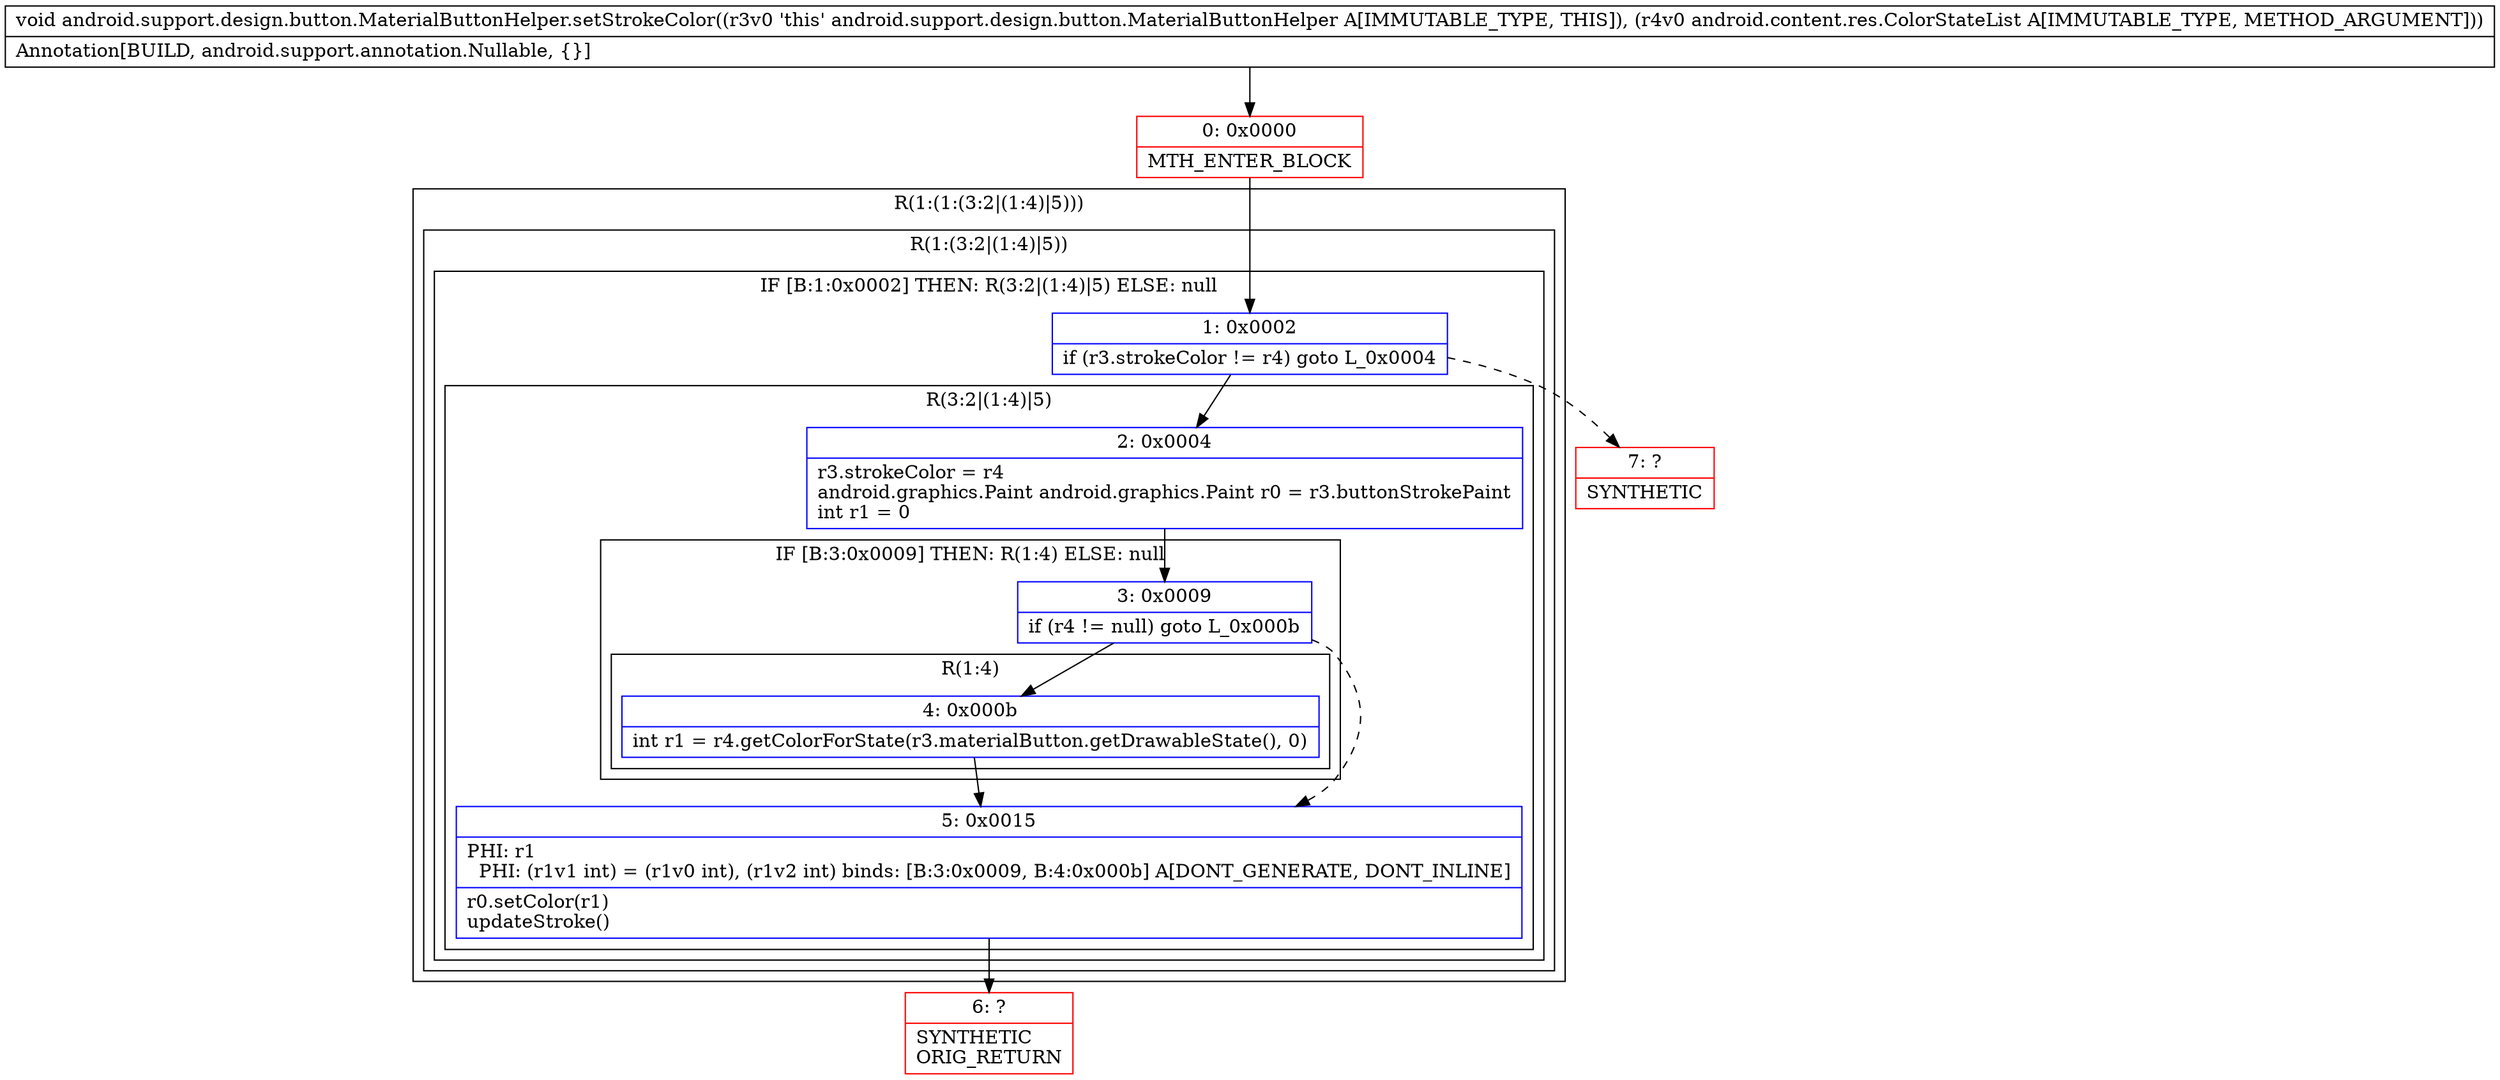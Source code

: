 digraph "CFG forandroid.support.design.button.MaterialButtonHelper.setStrokeColor(Landroid\/content\/res\/ColorStateList;)V" {
subgraph cluster_Region_45950526 {
label = "R(1:(1:(3:2|(1:4)|5)))";
node [shape=record,color=blue];
subgraph cluster_Region_454032625 {
label = "R(1:(3:2|(1:4)|5))";
node [shape=record,color=blue];
subgraph cluster_IfRegion_1835526077 {
label = "IF [B:1:0x0002] THEN: R(3:2|(1:4)|5) ELSE: null";
node [shape=record,color=blue];
Node_1 [shape=record,label="{1\:\ 0x0002|if (r3.strokeColor != r4) goto L_0x0004\l}"];
subgraph cluster_Region_820007454 {
label = "R(3:2|(1:4)|5)";
node [shape=record,color=blue];
Node_2 [shape=record,label="{2\:\ 0x0004|r3.strokeColor = r4\landroid.graphics.Paint android.graphics.Paint r0 = r3.buttonStrokePaint\lint r1 = 0\l}"];
subgraph cluster_IfRegion_639927152 {
label = "IF [B:3:0x0009] THEN: R(1:4) ELSE: null";
node [shape=record,color=blue];
Node_3 [shape=record,label="{3\:\ 0x0009|if (r4 != null) goto L_0x000b\l}"];
subgraph cluster_Region_1582916571 {
label = "R(1:4)";
node [shape=record,color=blue];
Node_4 [shape=record,label="{4\:\ 0x000b|int r1 = r4.getColorForState(r3.materialButton.getDrawableState(), 0)\l}"];
}
}
Node_5 [shape=record,label="{5\:\ 0x0015|PHI: r1 \l  PHI: (r1v1 int) = (r1v0 int), (r1v2 int) binds: [B:3:0x0009, B:4:0x000b] A[DONT_GENERATE, DONT_INLINE]\l|r0.setColor(r1)\lupdateStroke()\l}"];
}
}
}
}
Node_0 [shape=record,color=red,label="{0\:\ 0x0000|MTH_ENTER_BLOCK\l}"];
Node_6 [shape=record,color=red,label="{6\:\ ?|SYNTHETIC\lORIG_RETURN\l}"];
Node_7 [shape=record,color=red,label="{7\:\ ?|SYNTHETIC\l}"];
MethodNode[shape=record,label="{void android.support.design.button.MaterialButtonHelper.setStrokeColor((r3v0 'this' android.support.design.button.MaterialButtonHelper A[IMMUTABLE_TYPE, THIS]), (r4v0 android.content.res.ColorStateList A[IMMUTABLE_TYPE, METHOD_ARGUMENT]))  | Annotation[BUILD, android.support.annotation.Nullable, \{\}]\l}"];
MethodNode -> Node_0;
Node_1 -> Node_2;
Node_1 -> Node_7[style=dashed];
Node_2 -> Node_3;
Node_3 -> Node_4;
Node_3 -> Node_5[style=dashed];
Node_4 -> Node_5;
Node_5 -> Node_6;
Node_0 -> Node_1;
}


